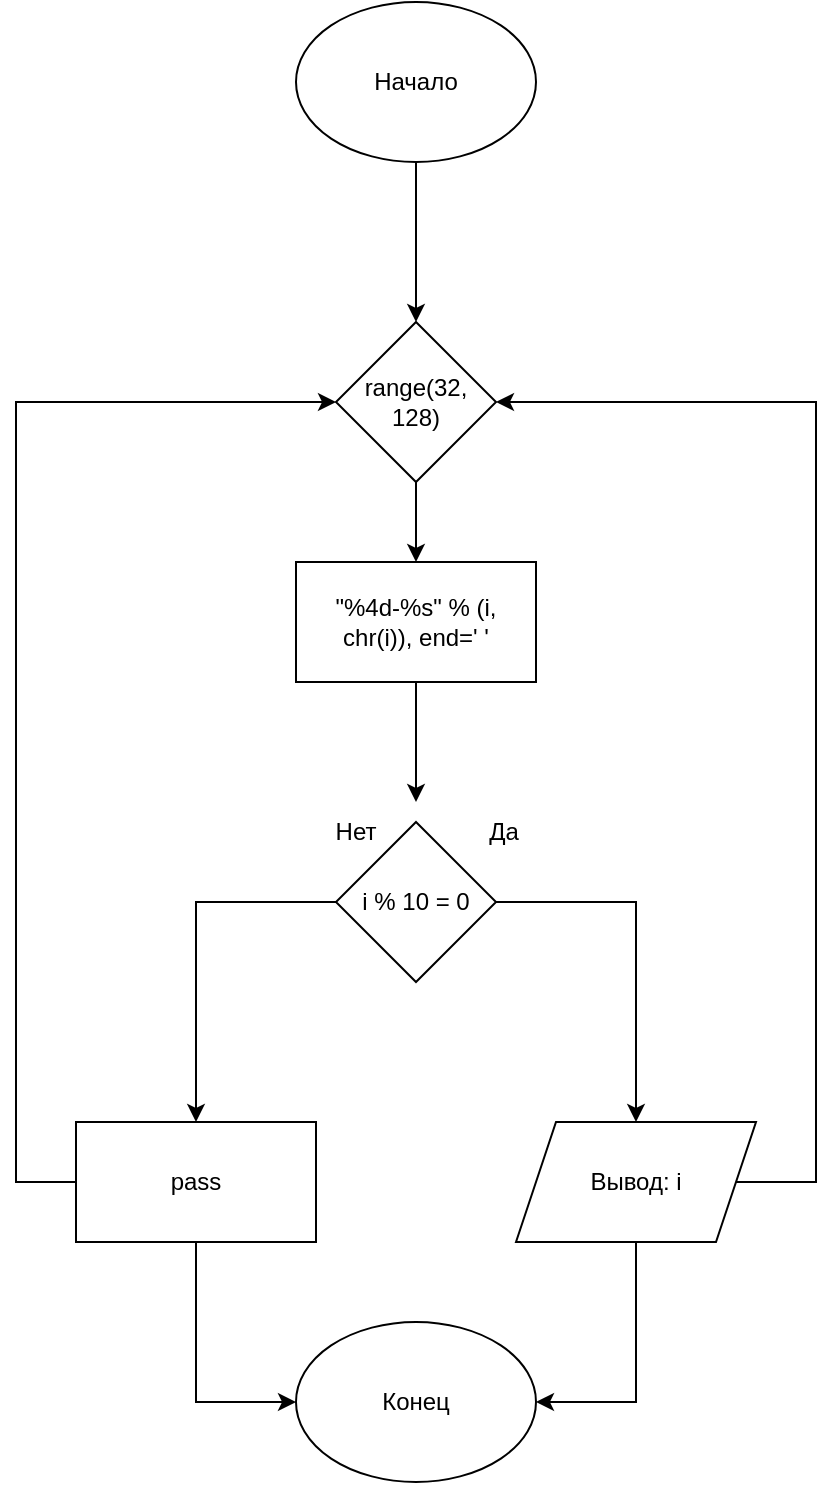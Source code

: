<mxfile version="16.0.0" type="github">
  <diagram id="xOUidrAjEDj8wvsIaSMF" name="Page-1">
    <mxGraphModel dx="1564" dy="836" grid="1" gridSize="10" guides="1" tooltips="1" connect="1" arrows="1" fold="1" page="1" pageScale="1" pageWidth="827" pageHeight="1169" math="0" shadow="0">
      <root>
        <mxCell id="0" />
        <mxCell id="1" parent="0" />
        <mxCell id="I6UonMHYqPcTa4JFxydw-10" style="edgeStyle=orthogonalEdgeStyle;rounded=0;orthogonalLoop=1;jettySize=auto;html=1;entryX=0.5;entryY=0;entryDx=0;entryDy=0;" edge="1" parent="1" source="I6UonMHYqPcTa4JFxydw-1" target="I6UonMHYqPcTa4JFxydw-2">
          <mxGeometry relative="1" as="geometry" />
        </mxCell>
        <mxCell id="I6UonMHYqPcTa4JFxydw-1" value="Начало" style="ellipse;whiteSpace=wrap;html=1;" vertex="1" parent="1">
          <mxGeometry x="340" y="170" width="120" height="80" as="geometry" />
        </mxCell>
        <mxCell id="I6UonMHYqPcTa4JFxydw-11" style="edgeStyle=orthogonalEdgeStyle;rounded=0;orthogonalLoop=1;jettySize=auto;html=1;entryX=0.5;entryY=0;entryDx=0;entryDy=0;" edge="1" parent="1" source="I6UonMHYqPcTa4JFxydw-2" target="I6UonMHYqPcTa4JFxydw-4">
          <mxGeometry relative="1" as="geometry" />
        </mxCell>
        <mxCell id="I6UonMHYqPcTa4JFxydw-2" value="range(32, 128)" style="rhombus;whiteSpace=wrap;html=1;" vertex="1" parent="1">
          <mxGeometry x="360" y="330" width="80" height="80" as="geometry" />
        </mxCell>
        <mxCell id="I6UonMHYqPcTa4JFxydw-12" style="edgeStyle=orthogonalEdgeStyle;rounded=0;orthogonalLoop=1;jettySize=auto;html=1;entryX=1;entryY=0;entryDx=0;entryDy=0;" edge="1" parent="1" source="I6UonMHYqPcTa4JFxydw-4" target="I6UonMHYqPcTa4JFxydw-7">
          <mxGeometry relative="1" as="geometry" />
        </mxCell>
        <mxCell id="I6UonMHYqPcTa4JFxydw-4" value="&quot;%4d-%s&quot; % (i, chr(i)), end=&#39; &#39;" style="rounded=0;whiteSpace=wrap;html=1;" vertex="1" parent="1">
          <mxGeometry x="340" y="450" width="120" height="60" as="geometry" />
        </mxCell>
        <mxCell id="I6UonMHYqPcTa4JFxydw-13" style="edgeStyle=orthogonalEdgeStyle;rounded=0;orthogonalLoop=1;jettySize=auto;html=1;entryX=0.5;entryY=0;entryDx=0;entryDy=0;" edge="1" parent="1" source="I6UonMHYqPcTa4JFxydw-5" target="I6UonMHYqPcTa4JFxydw-8">
          <mxGeometry relative="1" as="geometry" />
        </mxCell>
        <mxCell id="I6UonMHYqPcTa4JFxydw-14" style="edgeStyle=orthogonalEdgeStyle;rounded=0;orthogonalLoop=1;jettySize=auto;html=1;entryX=0.5;entryY=0;entryDx=0;entryDy=0;" edge="1" parent="1" source="I6UonMHYqPcTa4JFxydw-5" target="I6UonMHYqPcTa4JFxydw-9">
          <mxGeometry relative="1" as="geometry" />
        </mxCell>
        <mxCell id="I6UonMHYqPcTa4JFxydw-5" value="i % 10 = 0" style="rhombus;whiteSpace=wrap;html=1;" vertex="1" parent="1">
          <mxGeometry x="360" y="580" width="80" height="80" as="geometry" />
        </mxCell>
        <mxCell id="I6UonMHYqPcTa4JFxydw-6" value="Да" style="text;html=1;strokeColor=none;fillColor=none;align=center;verticalAlign=middle;whiteSpace=wrap;rounded=0;" vertex="1" parent="1">
          <mxGeometry x="414" y="570" width="60" height="30" as="geometry" />
        </mxCell>
        <mxCell id="I6UonMHYqPcTa4JFxydw-7" value="Нет" style="text;html=1;strokeColor=none;fillColor=none;align=center;verticalAlign=middle;whiteSpace=wrap;rounded=0;" vertex="1" parent="1">
          <mxGeometry x="340" y="570" width="60" height="30" as="geometry" />
        </mxCell>
        <mxCell id="I6UonMHYqPcTa4JFxydw-16" style="edgeStyle=orthogonalEdgeStyle;rounded=0;orthogonalLoop=1;jettySize=auto;html=1;entryX=1;entryY=0.5;entryDx=0;entryDy=0;" edge="1" parent="1" source="I6UonMHYqPcTa4JFxydw-8" target="I6UonMHYqPcTa4JFxydw-2">
          <mxGeometry relative="1" as="geometry">
            <Array as="points">
              <mxPoint x="600" y="760" />
              <mxPoint x="600" y="370" />
            </Array>
          </mxGeometry>
        </mxCell>
        <mxCell id="I6UonMHYqPcTa4JFxydw-18" style="edgeStyle=orthogonalEdgeStyle;rounded=0;orthogonalLoop=1;jettySize=auto;html=1;entryX=1;entryY=0.5;entryDx=0;entryDy=0;" edge="1" parent="1" source="I6UonMHYqPcTa4JFxydw-8" target="I6UonMHYqPcTa4JFxydw-17">
          <mxGeometry relative="1" as="geometry" />
        </mxCell>
        <mxCell id="I6UonMHYqPcTa4JFxydw-8" value="Вывод: i" style="shape=parallelogram;perimeter=parallelogramPerimeter;whiteSpace=wrap;html=1;fixedSize=1;" vertex="1" parent="1">
          <mxGeometry x="450" y="730" width="120" height="60" as="geometry" />
        </mxCell>
        <mxCell id="I6UonMHYqPcTa4JFxydw-15" style="edgeStyle=orthogonalEdgeStyle;rounded=0;orthogonalLoop=1;jettySize=auto;html=1;entryX=0;entryY=0.5;entryDx=0;entryDy=0;" edge="1" parent="1" source="I6UonMHYqPcTa4JFxydw-9" target="I6UonMHYqPcTa4JFxydw-2">
          <mxGeometry relative="1" as="geometry">
            <Array as="points">
              <mxPoint x="200" y="760" />
              <mxPoint x="200" y="370" />
            </Array>
          </mxGeometry>
        </mxCell>
        <mxCell id="I6UonMHYqPcTa4JFxydw-19" style="edgeStyle=orthogonalEdgeStyle;rounded=0;orthogonalLoop=1;jettySize=auto;html=1;entryX=0;entryY=0.5;entryDx=0;entryDy=0;" edge="1" parent="1" source="I6UonMHYqPcTa4JFxydw-9" target="I6UonMHYqPcTa4JFxydw-17">
          <mxGeometry relative="1" as="geometry" />
        </mxCell>
        <mxCell id="I6UonMHYqPcTa4JFxydw-9" value="pass" style="rounded=0;whiteSpace=wrap;html=1;" vertex="1" parent="1">
          <mxGeometry x="230" y="730" width="120" height="60" as="geometry" />
        </mxCell>
        <mxCell id="I6UonMHYqPcTa4JFxydw-17" value="Конец" style="ellipse;whiteSpace=wrap;html=1;" vertex="1" parent="1">
          <mxGeometry x="340" y="830" width="120" height="80" as="geometry" />
        </mxCell>
      </root>
    </mxGraphModel>
  </diagram>
</mxfile>
